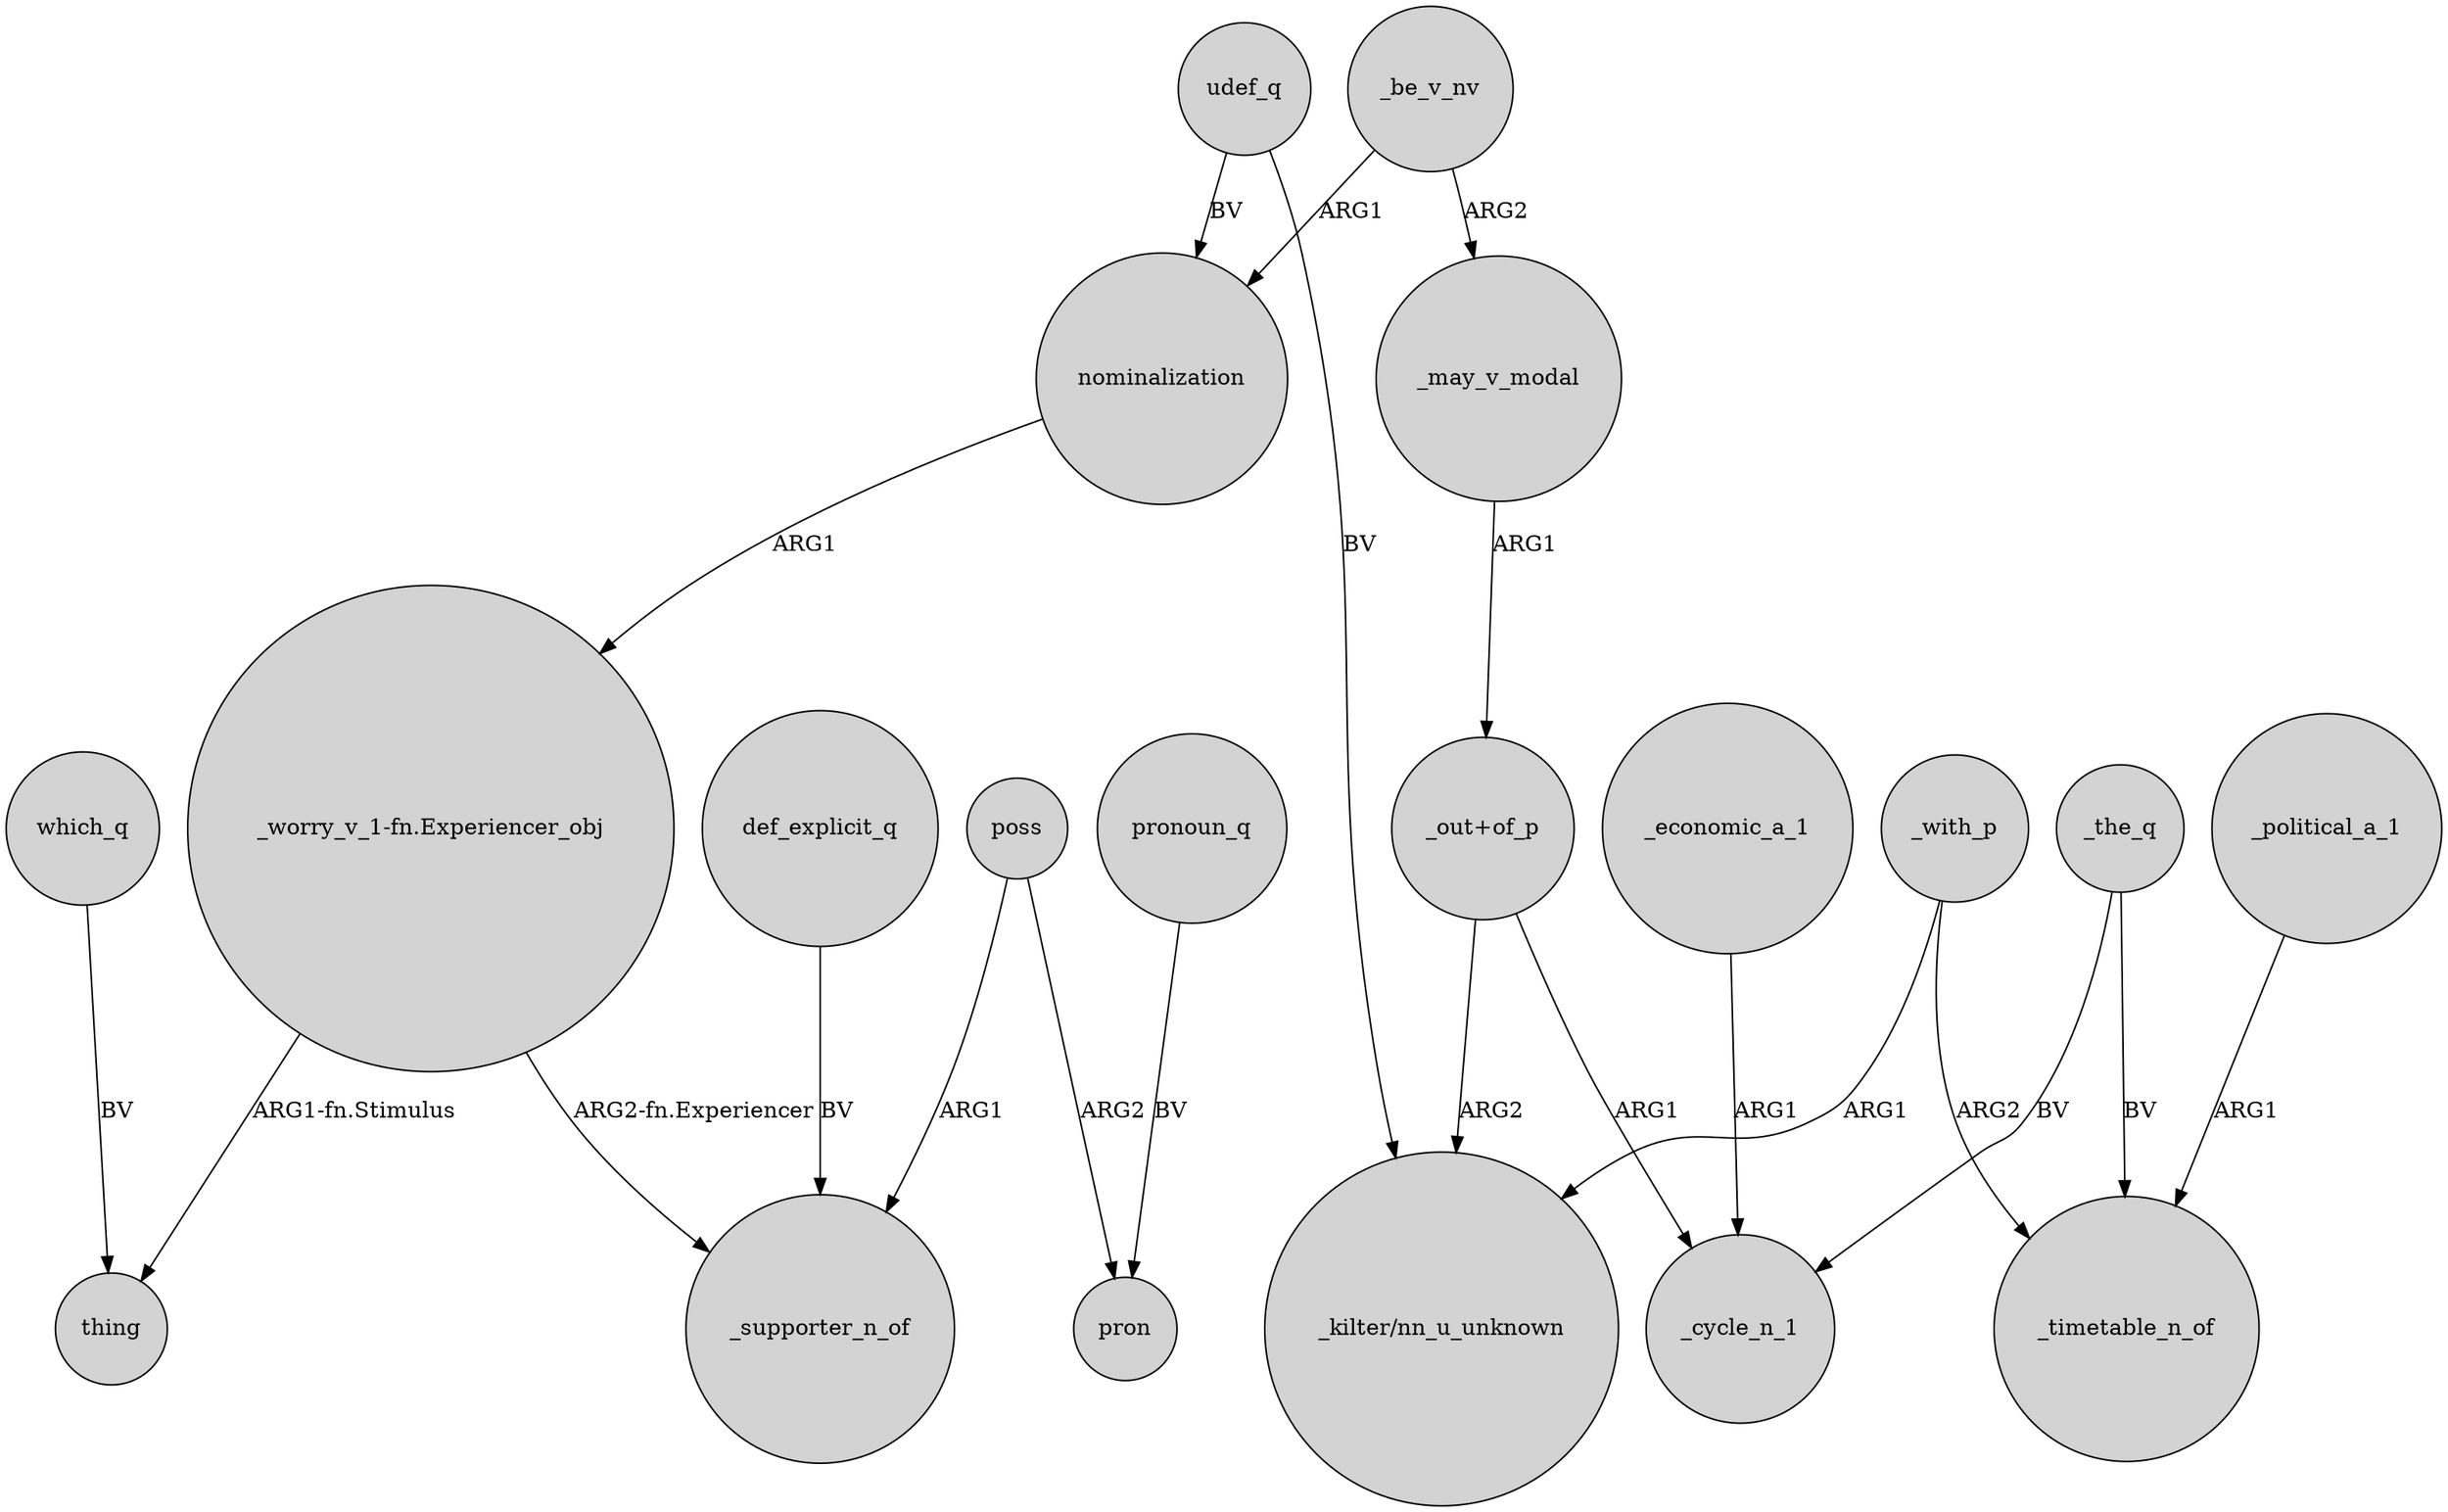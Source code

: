 digraph {
	node [shape=circle style=filled]
	poss -> _supporter_n_of [label=ARG1]
	poss -> pron [label=ARG2]
	_may_v_modal -> "_out+of_p" [label=ARG1]
	nominalization -> "_worry_v_1-fn.Experiencer_obj" [label=ARG1]
	_with_p -> "_kilter/nn_u_unknown" [label=ARG1]
	"_worry_v_1-fn.Experiencer_obj" -> _supporter_n_of [label="ARG2-fn.Experiencer"]
	pronoun_q -> pron [label=BV]
	"_out+of_p" -> _cycle_n_1 [label=ARG1]
	_with_p -> _timetable_n_of [label=ARG2]
	def_explicit_q -> _supporter_n_of [label=BV]
	_be_v_nv -> nominalization [label=ARG1]
	udef_q -> "_kilter/nn_u_unknown" [label=BV]
	_the_q -> _timetable_n_of [label=BV]
	_political_a_1 -> _timetable_n_of [label=ARG1]
	udef_q -> nominalization [label=BV]
	"_out+of_p" -> "_kilter/nn_u_unknown" [label=ARG2]
	_economic_a_1 -> _cycle_n_1 [label=ARG1]
	"_worry_v_1-fn.Experiencer_obj" -> thing [label="ARG1-fn.Stimulus"]
	_be_v_nv -> _may_v_modal [label=ARG2]
	_the_q -> _cycle_n_1 [label=BV]
	which_q -> thing [label=BV]
}
